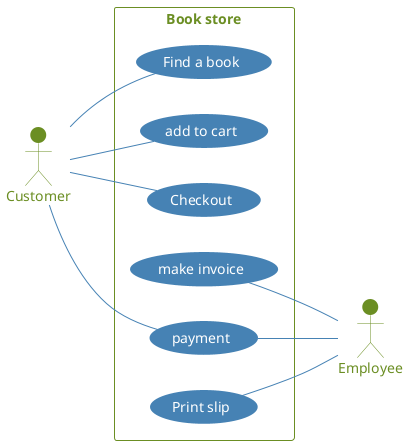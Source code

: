 @startuml book-store
actor Customer
actor Employee
left to right direction
skinparam actor{
    FontColor OliveDrab
    BackgroundColor OliveDrab
    BorderColor OliveDrab
    Shadowing false
}
skinparam usecase {
    FontColor White 
    ArrowColor SteelBlue
    BackgroundColor SteelBlue
    BorderColor SteelBlue
    Shadowing false
}
skinparam rectangle{    
    FontColor OliveDrab
    BorderColor OliveDrab
    Shadowing false
}
rectangle "Book store"{
    Customer -- (Find a book)
    Customer -- (add to cart)
    Customer -- (Checkout)
    (make invoice) -- Employee
    (payment) -- Employee
    Customer -- (payment)
    (Print slip) -- Employee
}
@enduml